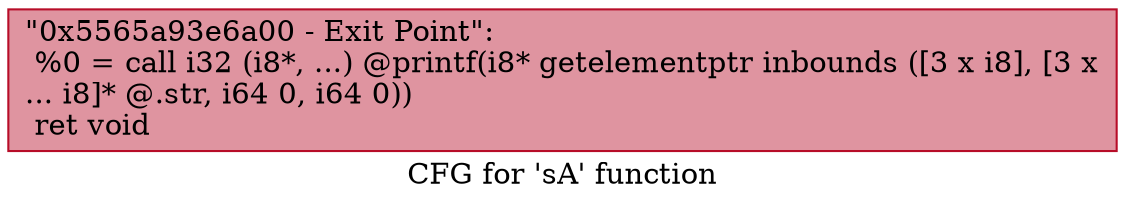 digraph "CFG for 'sA' function" {
	label="CFG for 'sA' function";

	Node0x5565a93e6a00 [shape=record,color="#b70d28ff", style=filled, fillcolor="#b70d2870",label="{\"0x5565a93e6a00 - Exit Point\":\l  %0 = call i32 (i8*, ...) @printf(i8* getelementptr inbounds ([3 x i8], [3 x\l... i8]* @.str, i64 0, i64 0))\l  ret void\l}"];
}
